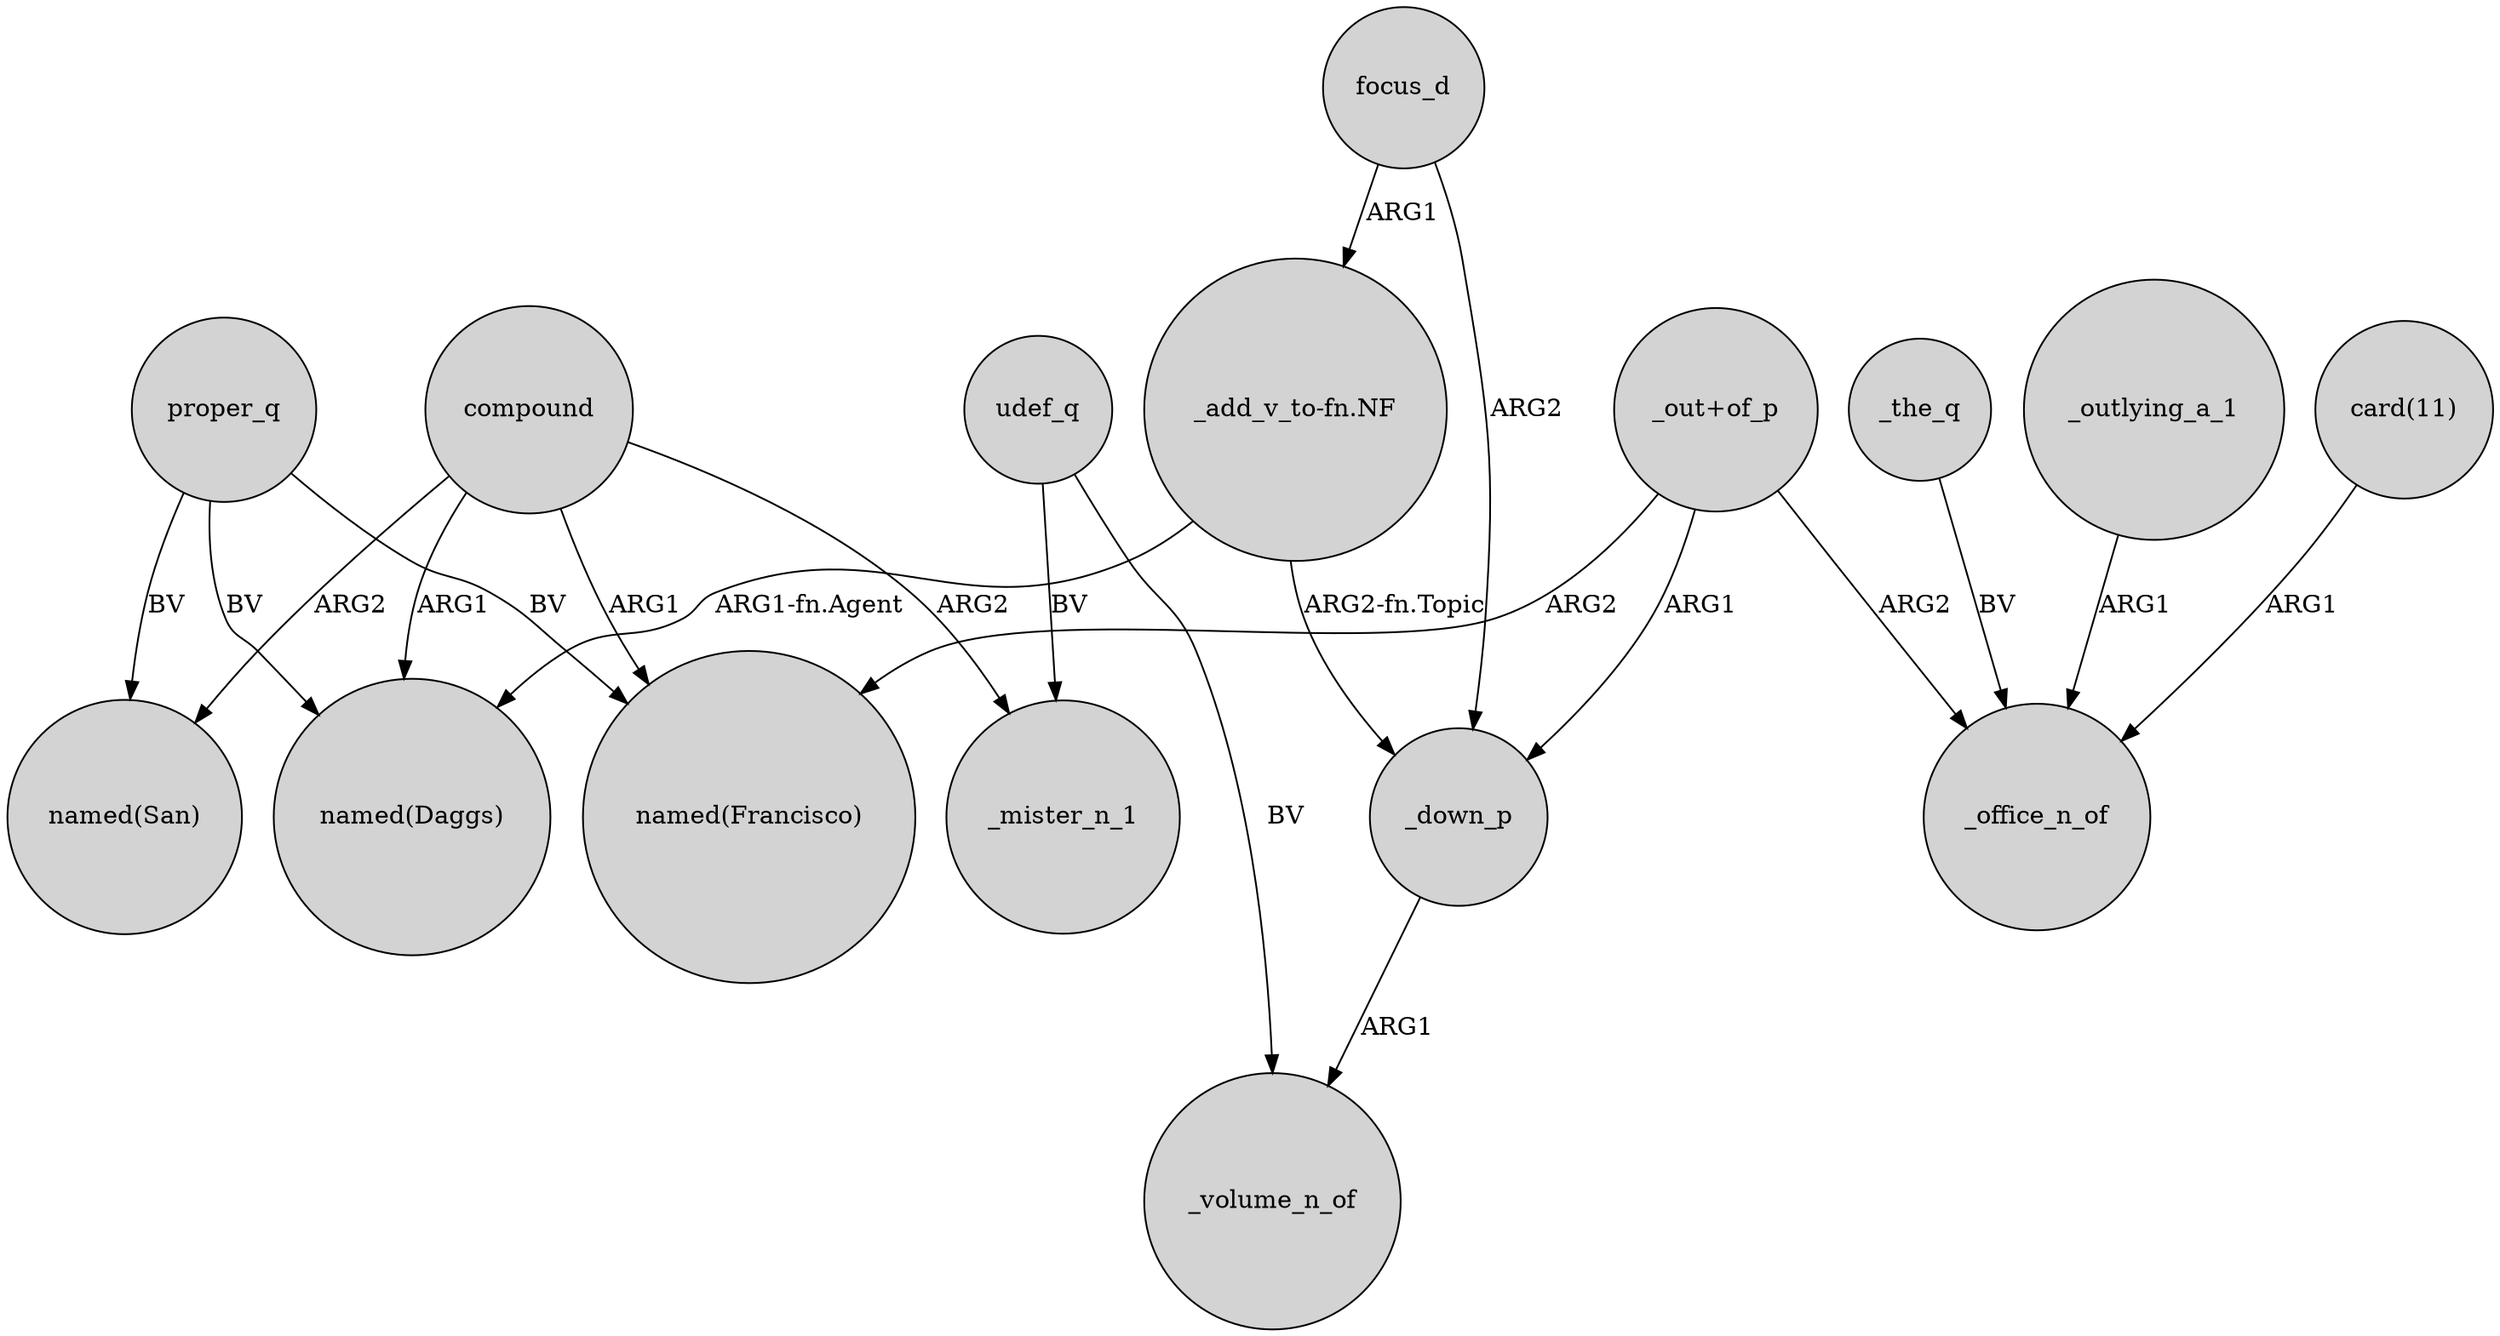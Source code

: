 digraph {
	node [shape=circle style=filled]
	proper_q -> "named(Francisco)" [label=BV]
	compound -> "named(San)" [label=ARG2]
	compound -> _mister_n_1 [label=ARG2]
	"_add_v_to-fn.NF" -> _down_p [label="ARG2-fn.Topic"]
	udef_q -> _volume_n_of [label=BV]
	udef_q -> _mister_n_1 [label=BV]
	focus_d -> _down_p [label=ARG2]
	"_add_v_to-fn.NF" -> "named(Daggs)" [label="ARG1-fn.Agent"]
	compound -> "named(Daggs)" [label=ARG1]
	_the_q -> _office_n_of [label=BV]
	proper_q -> "named(Daggs)" [label=BV]
	"_out+of_p" -> "named(Francisco)" [label=ARG2]
	"_out+of_p" -> _down_p [label=ARG1]
	compound -> "named(Francisco)" [label=ARG1]
	_down_p -> _volume_n_of [label=ARG1]
	_outlying_a_1 -> _office_n_of [label=ARG1]
	proper_q -> "named(San)" [label=BV]
	focus_d -> "_add_v_to-fn.NF" [label=ARG1]
	"_out+of_p" -> _office_n_of [label=ARG2]
	"card(11)" -> _office_n_of [label=ARG1]
}
